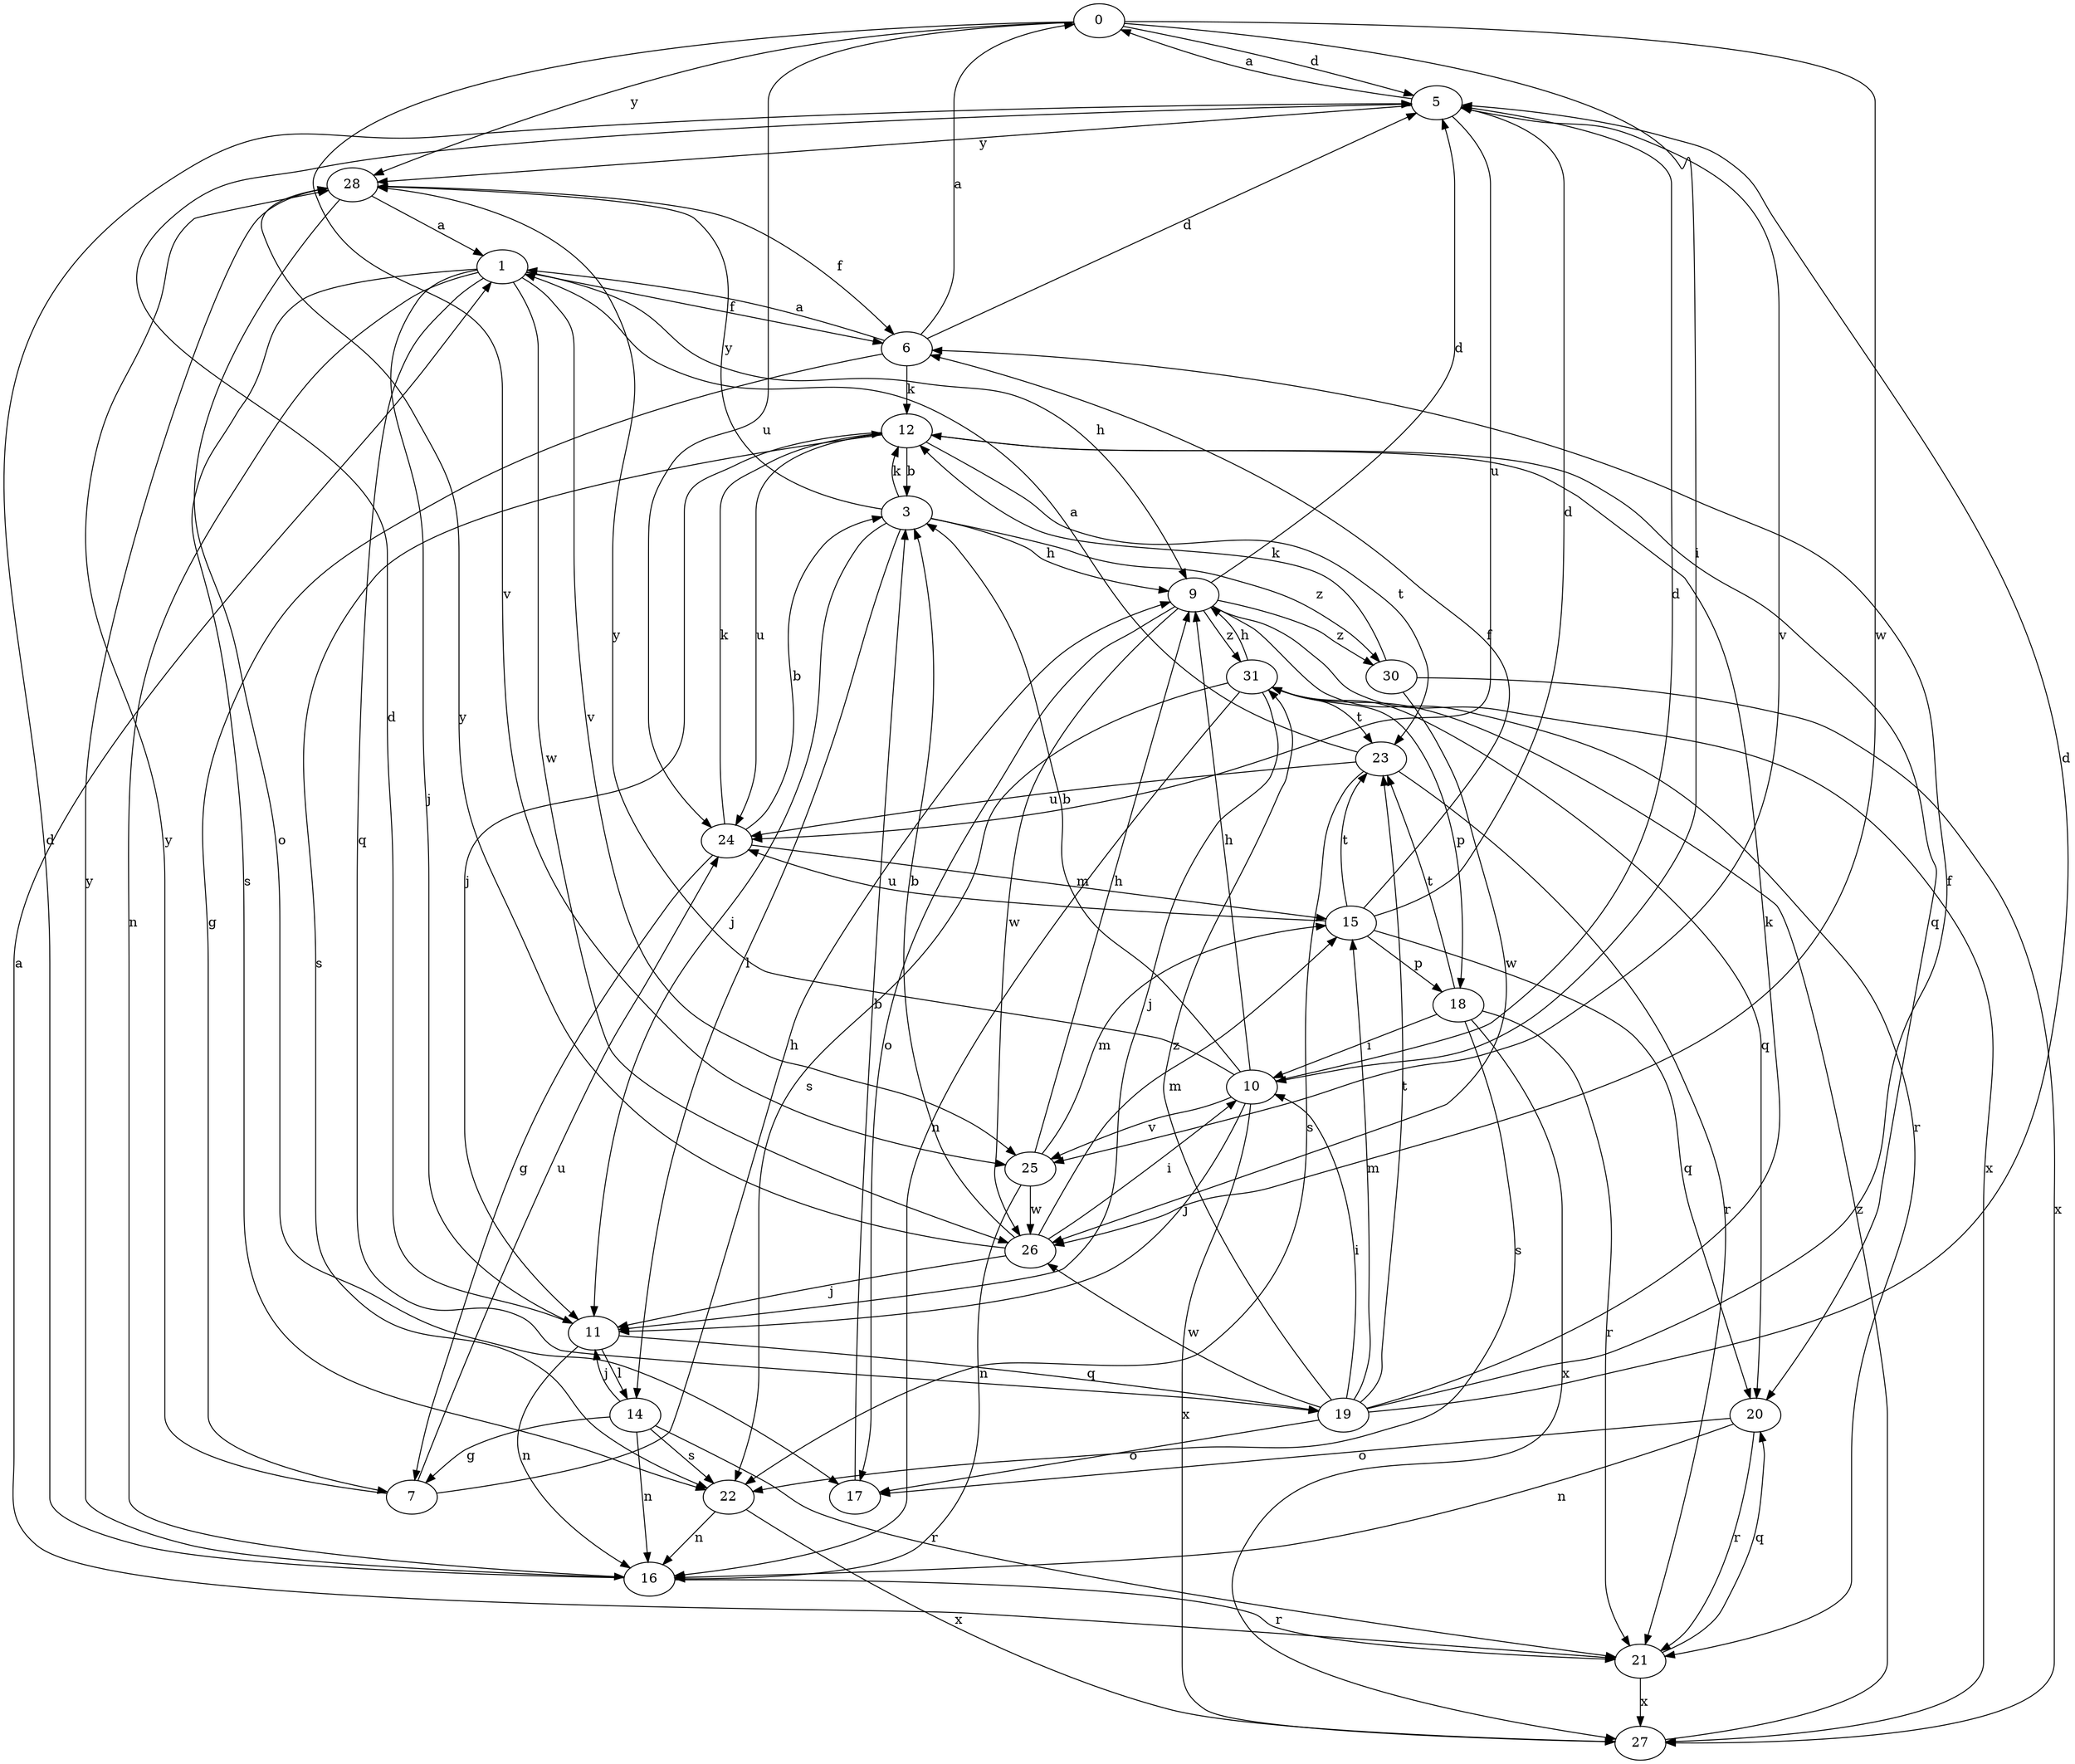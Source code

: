 strict digraph  {
0;
1;
3;
5;
6;
7;
9;
10;
11;
12;
14;
15;
16;
17;
18;
19;
20;
21;
22;
23;
24;
25;
26;
27;
28;
30;
31;
0 -> 5  [label=d];
0 -> 10  [label=i];
0 -> 24  [label=u];
0 -> 25  [label=v];
0 -> 26  [label=w];
0 -> 28  [label=y];
1 -> 6  [label=f];
1 -> 9  [label=h];
1 -> 11  [label=j];
1 -> 16  [label=n];
1 -> 19  [label=q];
1 -> 22  [label=s];
1 -> 25  [label=v];
1 -> 26  [label=w];
3 -> 9  [label=h];
3 -> 11  [label=j];
3 -> 12  [label=k];
3 -> 14  [label=l];
3 -> 28  [label=y];
3 -> 30  [label=z];
5 -> 0  [label=a];
5 -> 24  [label=u];
5 -> 25  [label=v];
5 -> 28  [label=y];
6 -> 0  [label=a];
6 -> 1  [label=a];
6 -> 5  [label=d];
6 -> 7  [label=g];
6 -> 12  [label=k];
7 -> 9  [label=h];
7 -> 24  [label=u];
7 -> 28  [label=y];
9 -> 5  [label=d];
9 -> 17  [label=o];
9 -> 21  [label=r];
9 -> 26  [label=w];
9 -> 27  [label=x];
9 -> 30  [label=z];
9 -> 31  [label=z];
10 -> 3  [label=b];
10 -> 5  [label=d];
10 -> 9  [label=h];
10 -> 11  [label=j];
10 -> 25  [label=v];
10 -> 27  [label=x];
10 -> 28  [label=y];
11 -> 5  [label=d];
11 -> 14  [label=l];
11 -> 16  [label=n];
11 -> 19  [label=q];
12 -> 3  [label=b];
12 -> 11  [label=j];
12 -> 20  [label=q];
12 -> 22  [label=s];
12 -> 23  [label=t];
12 -> 24  [label=u];
14 -> 7  [label=g];
14 -> 11  [label=j];
14 -> 16  [label=n];
14 -> 21  [label=r];
14 -> 22  [label=s];
15 -> 5  [label=d];
15 -> 6  [label=f];
15 -> 18  [label=p];
15 -> 20  [label=q];
15 -> 23  [label=t];
15 -> 24  [label=u];
16 -> 5  [label=d];
16 -> 21  [label=r];
16 -> 28  [label=y];
17 -> 3  [label=b];
18 -> 10  [label=i];
18 -> 21  [label=r];
18 -> 22  [label=s];
18 -> 23  [label=t];
18 -> 27  [label=x];
19 -> 5  [label=d];
19 -> 6  [label=f];
19 -> 10  [label=i];
19 -> 12  [label=k];
19 -> 15  [label=m];
19 -> 17  [label=o];
19 -> 23  [label=t];
19 -> 26  [label=w];
19 -> 31  [label=z];
20 -> 16  [label=n];
20 -> 17  [label=o];
20 -> 21  [label=r];
21 -> 1  [label=a];
21 -> 20  [label=q];
21 -> 27  [label=x];
22 -> 16  [label=n];
22 -> 27  [label=x];
23 -> 1  [label=a];
23 -> 21  [label=r];
23 -> 22  [label=s];
23 -> 24  [label=u];
24 -> 3  [label=b];
24 -> 7  [label=g];
24 -> 12  [label=k];
24 -> 15  [label=m];
25 -> 9  [label=h];
25 -> 15  [label=m];
25 -> 16  [label=n];
25 -> 26  [label=w];
26 -> 3  [label=b];
26 -> 10  [label=i];
26 -> 11  [label=j];
26 -> 15  [label=m];
26 -> 28  [label=y];
27 -> 31  [label=z];
28 -> 1  [label=a];
28 -> 6  [label=f];
28 -> 17  [label=o];
30 -> 12  [label=k];
30 -> 26  [label=w];
30 -> 27  [label=x];
31 -> 9  [label=h];
31 -> 11  [label=j];
31 -> 16  [label=n];
31 -> 18  [label=p];
31 -> 20  [label=q];
31 -> 22  [label=s];
31 -> 23  [label=t];
}
